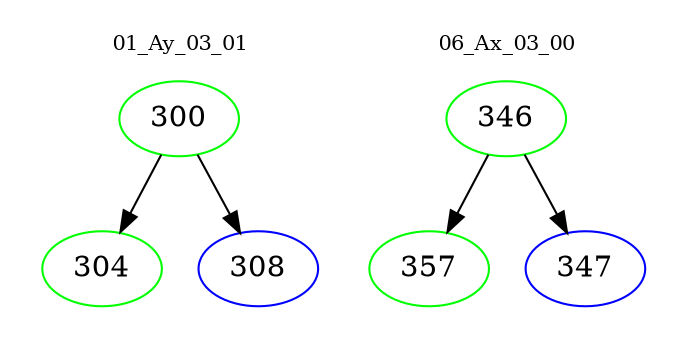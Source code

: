 digraph{
subgraph cluster_0 {
color = white
label = "01_Ay_03_01";
fontsize=10;
T0_300 [label="300", color="green"]
T0_300 -> T0_304 [color="black"]
T0_304 [label="304", color="green"]
T0_300 -> T0_308 [color="black"]
T0_308 [label="308", color="blue"]
}
subgraph cluster_1 {
color = white
label = "06_Ax_03_00";
fontsize=10;
T1_346 [label="346", color="green"]
T1_346 -> T1_357 [color="black"]
T1_357 [label="357", color="green"]
T1_346 -> T1_347 [color="black"]
T1_347 [label="347", color="blue"]
}
}
